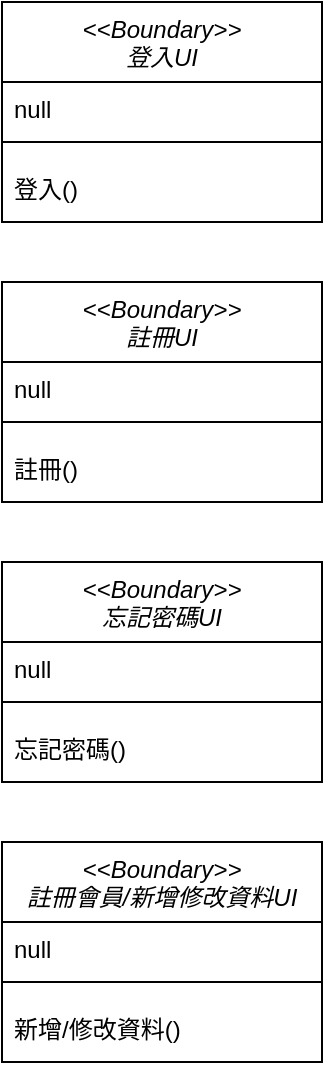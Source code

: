 <mxfile version="21.3.0" type="github">
  <diagram name="第 1 页" id="3X7A48wF0ccKFzG1arGP">
    <mxGraphModel dx="880" dy="461" grid="1" gridSize="10" guides="1" tooltips="1" connect="1" arrows="1" fold="1" page="1" pageScale="1" pageWidth="827" pageHeight="1169" math="0" shadow="0">
      <root>
        <mxCell id="0" />
        <mxCell id="1" parent="0" />
        <mxCell id="1yCies6e0peQFPxoZElR-1" value="&lt;&lt;Boundary&gt;&gt;&#xa;登入UI" style="swimlane;fontStyle=2;align=center;verticalAlign=top;childLayout=stackLayout;horizontal=1;startSize=40;horizontalStack=0;resizeParent=1;resizeLast=0;collapsible=1;marginBottom=0;rounded=0;shadow=0;strokeWidth=1;" vertex="1" parent="1">
          <mxGeometry x="90" y="40" width="160" height="110" as="geometry">
            <mxRectangle x="230" y="140" width="160" height="26" as="alternateBounds" />
          </mxGeometry>
        </mxCell>
        <mxCell id="1yCies6e0peQFPxoZElR-2" value="null" style="text;align=left;verticalAlign=top;spacingLeft=4;spacingRight=4;overflow=hidden;rotatable=0;points=[[0,0.5],[1,0.5]];portConstraint=eastwest;rounded=0;shadow=0;html=0;" vertex="1" parent="1yCies6e0peQFPxoZElR-1">
          <mxGeometry y="40" width="160" height="20" as="geometry" />
        </mxCell>
        <mxCell id="1yCies6e0peQFPxoZElR-3" value="" style="line;html=1;strokeWidth=1;align=left;verticalAlign=middle;spacingTop=-1;spacingLeft=3;spacingRight=3;rotatable=0;labelPosition=right;points=[];portConstraint=eastwest;" vertex="1" parent="1yCies6e0peQFPxoZElR-1">
          <mxGeometry y="60" width="160" height="20" as="geometry" />
        </mxCell>
        <mxCell id="1yCies6e0peQFPxoZElR-4" value="登入()" style="text;align=left;verticalAlign=top;spacingLeft=4;spacingRight=4;overflow=hidden;rotatable=0;points=[[0,0.5],[1,0.5]];portConstraint=eastwest;rounded=0;shadow=0;html=0;" vertex="1" parent="1yCies6e0peQFPxoZElR-1">
          <mxGeometry y="80" width="160" height="20" as="geometry" />
        </mxCell>
        <mxCell id="1yCies6e0peQFPxoZElR-5" value="&lt;&lt;Boundary&gt;&gt;&#xa;註冊UI" style="swimlane;fontStyle=2;align=center;verticalAlign=top;childLayout=stackLayout;horizontal=1;startSize=40;horizontalStack=0;resizeParent=1;resizeLast=0;collapsible=1;marginBottom=0;rounded=0;shadow=0;strokeWidth=1;" vertex="1" parent="1">
          <mxGeometry x="90" y="180" width="160" height="110" as="geometry">
            <mxRectangle x="230" y="140" width="160" height="26" as="alternateBounds" />
          </mxGeometry>
        </mxCell>
        <mxCell id="1yCies6e0peQFPxoZElR-6" value="null" style="text;align=left;verticalAlign=top;spacingLeft=4;spacingRight=4;overflow=hidden;rotatable=0;points=[[0,0.5],[1,0.5]];portConstraint=eastwest;rounded=0;shadow=0;html=0;" vertex="1" parent="1yCies6e0peQFPxoZElR-5">
          <mxGeometry y="40" width="160" height="20" as="geometry" />
        </mxCell>
        <mxCell id="1yCies6e0peQFPxoZElR-7" value="" style="line;html=1;strokeWidth=1;align=left;verticalAlign=middle;spacingTop=-1;spacingLeft=3;spacingRight=3;rotatable=0;labelPosition=right;points=[];portConstraint=eastwest;" vertex="1" parent="1yCies6e0peQFPxoZElR-5">
          <mxGeometry y="60" width="160" height="20" as="geometry" />
        </mxCell>
        <mxCell id="1yCies6e0peQFPxoZElR-8" value="註冊()&#xa;" style="text;align=left;verticalAlign=top;spacingLeft=4;spacingRight=4;overflow=hidden;rotatable=0;points=[[0,0.5],[1,0.5]];portConstraint=eastwest;rounded=0;shadow=0;html=0;" vertex="1" parent="1yCies6e0peQFPxoZElR-5">
          <mxGeometry y="80" width="160" height="20" as="geometry" />
        </mxCell>
        <mxCell id="1yCies6e0peQFPxoZElR-9" value="&lt;&lt;Boundary&gt;&gt;&#xa;忘記密碼UI" style="swimlane;fontStyle=2;align=center;verticalAlign=top;childLayout=stackLayout;horizontal=1;startSize=40;horizontalStack=0;resizeParent=1;resizeLast=0;collapsible=1;marginBottom=0;rounded=0;shadow=0;strokeWidth=1;" vertex="1" parent="1">
          <mxGeometry x="90" y="320" width="160" height="110" as="geometry">
            <mxRectangle x="230" y="140" width="160" height="26" as="alternateBounds" />
          </mxGeometry>
        </mxCell>
        <mxCell id="1yCies6e0peQFPxoZElR-10" value="null" style="text;align=left;verticalAlign=top;spacingLeft=4;spacingRight=4;overflow=hidden;rotatable=0;points=[[0,0.5],[1,0.5]];portConstraint=eastwest;rounded=0;shadow=0;html=0;" vertex="1" parent="1yCies6e0peQFPxoZElR-9">
          <mxGeometry y="40" width="160" height="20" as="geometry" />
        </mxCell>
        <mxCell id="1yCies6e0peQFPxoZElR-11" value="" style="line;html=1;strokeWidth=1;align=left;verticalAlign=middle;spacingTop=-1;spacingLeft=3;spacingRight=3;rotatable=0;labelPosition=right;points=[];portConstraint=eastwest;" vertex="1" parent="1yCies6e0peQFPxoZElR-9">
          <mxGeometry y="60" width="160" height="20" as="geometry" />
        </mxCell>
        <mxCell id="1yCies6e0peQFPxoZElR-12" value="忘記密碼()&#xa;" style="text;align=left;verticalAlign=top;spacingLeft=4;spacingRight=4;overflow=hidden;rotatable=0;points=[[0,0.5],[1,0.5]];portConstraint=eastwest;rounded=0;shadow=0;html=0;" vertex="1" parent="1yCies6e0peQFPxoZElR-9">
          <mxGeometry y="80" width="160" height="20" as="geometry" />
        </mxCell>
        <mxCell id="1yCies6e0peQFPxoZElR-13" value="&lt;&lt;Boundary&gt;&gt;&#xa;註冊會員/新增修改資料UI" style="swimlane;fontStyle=2;align=center;verticalAlign=top;childLayout=stackLayout;horizontal=1;startSize=40;horizontalStack=0;resizeParent=1;resizeLast=0;collapsible=1;marginBottom=0;rounded=0;shadow=0;strokeWidth=1;" vertex="1" parent="1">
          <mxGeometry x="90" y="460" width="160" height="110" as="geometry">
            <mxRectangle x="230" y="140" width="160" height="26" as="alternateBounds" />
          </mxGeometry>
        </mxCell>
        <mxCell id="1yCies6e0peQFPxoZElR-14" value="null" style="text;align=left;verticalAlign=top;spacingLeft=4;spacingRight=4;overflow=hidden;rotatable=0;points=[[0,0.5],[1,0.5]];portConstraint=eastwest;rounded=0;shadow=0;html=0;" vertex="1" parent="1yCies6e0peQFPxoZElR-13">
          <mxGeometry y="40" width="160" height="20" as="geometry" />
        </mxCell>
        <mxCell id="1yCies6e0peQFPxoZElR-15" value="" style="line;html=1;strokeWidth=1;align=left;verticalAlign=middle;spacingTop=-1;spacingLeft=3;spacingRight=3;rotatable=0;labelPosition=right;points=[];portConstraint=eastwest;" vertex="1" parent="1yCies6e0peQFPxoZElR-13">
          <mxGeometry y="60" width="160" height="20" as="geometry" />
        </mxCell>
        <mxCell id="1yCies6e0peQFPxoZElR-16" value="新增/修改資料()" style="text;align=left;verticalAlign=top;spacingLeft=4;spacingRight=4;overflow=hidden;rotatable=0;points=[[0,0.5],[1,0.5]];portConstraint=eastwest;rounded=0;shadow=0;html=0;" vertex="1" parent="1yCies6e0peQFPxoZElR-13">
          <mxGeometry y="80" width="160" height="20" as="geometry" />
        </mxCell>
      </root>
    </mxGraphModel>
  </diagram>
</mxfile>
